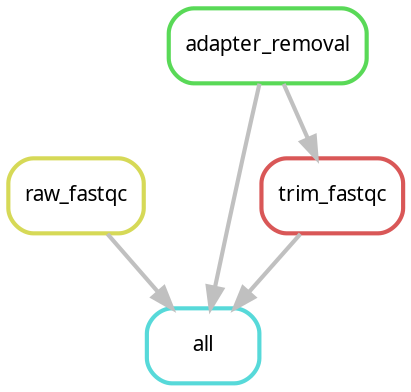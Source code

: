 digraph snakemake_dag {
    graph[bgcolor=white, margin=0];
    node[shape=box, style=rounded, fontname=sans,                 fontsize=10, penwidth=2];
    edge[penwidth=2, color=grey];
	0[label = "all", color = "0.50 0.6 0.85", style="rounded"];
	1[label = "raw_fastqc", color = "0.17 0.6 0.85", style="rounded"];
	2[label = "trim_fastqc", color = "0.00 0.6 0.85", style="rounded"];
	3[label = "adapter_removal", color = "0.33 0.6 0.85", style="rounded"];
	2 -> 0
	1 -> 0
	3 -> 0
	3 -> 2
}            
